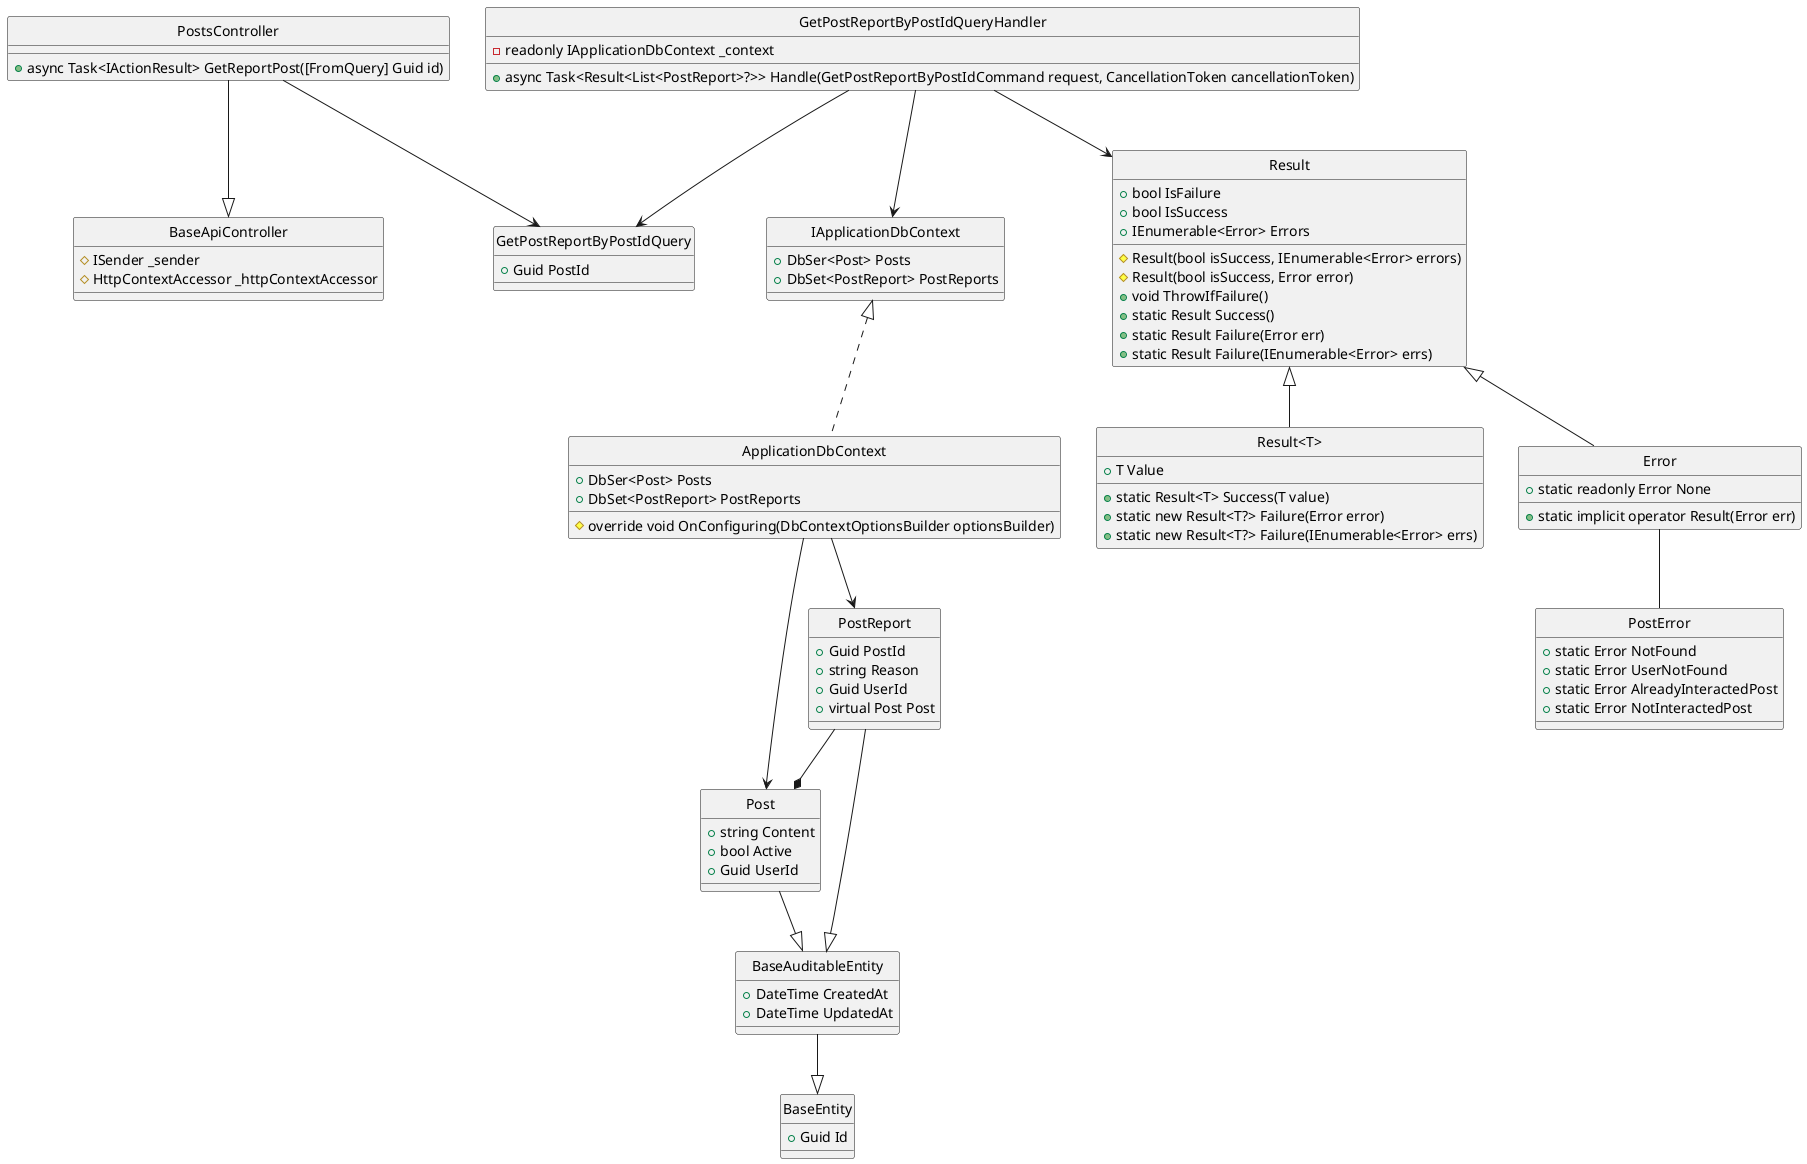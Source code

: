@startuml 
hide circle

class BaseApiController {
    #ISender _sender
    #HttpContextAccessor _httpContextAccessor
}

class PostsController {
    +async Task<IActionResult> GetReportPost([FromQuery] Guid id)
}

class GetPostReportByPostIdQuery {
    +Guid PostId
}

class GetPostReportByPostIdQueryHandler {
    -readonly IApplicationDbContext _context
    +async Task<Result<List<PostReport>?>> Handle(GetPostReportByPostIdCommand request, CancellationToken cancellationToken)
}

class IApplicationDbContext {
    +DbSer<Post> Posts
    +DbSet<PostReport> PostReports
}

class ApplicationDbContext {
    +DbSer<Post> Posts
    +DbSet<PostReport> PostReports
    #override void OnConfiguring(DbContextOptionsBuilder optionsBuilder)
}

class Result {
    +bool IsFailure
    +bool IsSuccess
    +IEnumerable<Error> Errors
    #Result(bool isSuccess, IEnumerable<Error> errors)
    #Result(bool isSuccess, Error error)
    +void ThrowIfFailure()
    +static Result Success()
    +static Result Failure(Error err)
    +static Result Failure(IEnumerable<Error> errs)
}

class "Result<T>" {
    +T Value
    +static Result<T> Success(T value)
    +static new Result<T?> Failure(Error error)
    +static new Result<T?> Failure(IEnumerable<Error> errs)
}

class Error {
    +static readonly Error None
    +static implicit operator Result(Error err)
}

class PostError {
    +static Error NotFound
    +static Error UserNotFound
    +static Error AlreadyInteractedPost
    +static Error NotInteractedPost
}

class BaseEntity {
    +Guid Id
}

class BaseAuditableEntity{
    +DateTime CreatedAt
    +DateTime UpdatedAt
}

class Post {
    +string Content
    +bool Active
    +Guid UserId
}

class PostReport {
    +Guid PostId
    +string Reason
    +Guid UserId
    +virtual Post Post
} 

PostsController --|> BaseApiController
PostsController --> GetPostReportByPostIdQuery
GetPostReportByPostIdQueryHandler --> GetPostReportByPostIdQuery
GetPostReportByPostIdQueryHandler --> Result
GetPostReportByPostIdQueryHandler --> IApplicationDbContext
IApplicationDbContext <|.. ApplicationDbContext
Result <|-- Error
Result <|-- "Result<T>"
Error -- PostError
ApplicationDbContext --> Post
ApplicationDbContext --> PostReport
PostReport --|> BaseAuditableEntity
Post --|> BaseAuditableEntity
BaseAuditableEntity --|> BaseEntity
PostReport --* Post
@enduml